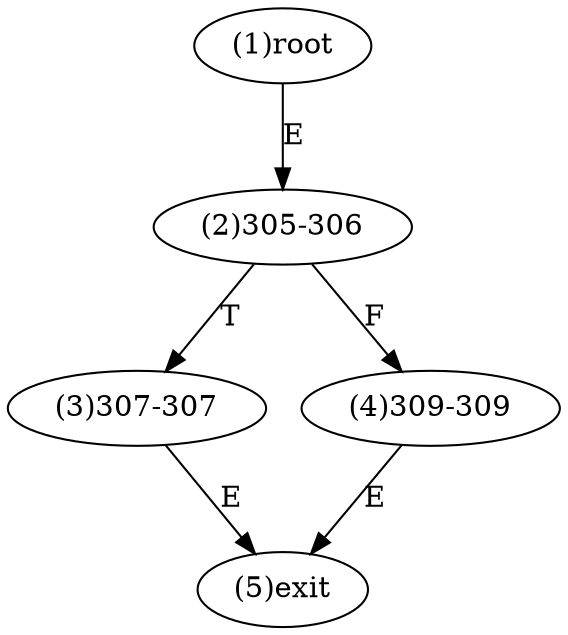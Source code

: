 digraph "" { 
1[ label="(1)root"];
2[ label="(2)305-306"];
3[ label="(3)307-307"];
4[ label="(4)309-309"];
5[ label="(5)exit"];
1->2[ label="E"];
2->4[ label="F"];
2->3[ label="T"];
3->5[ label="E"];
4->5[ label="E"];
}